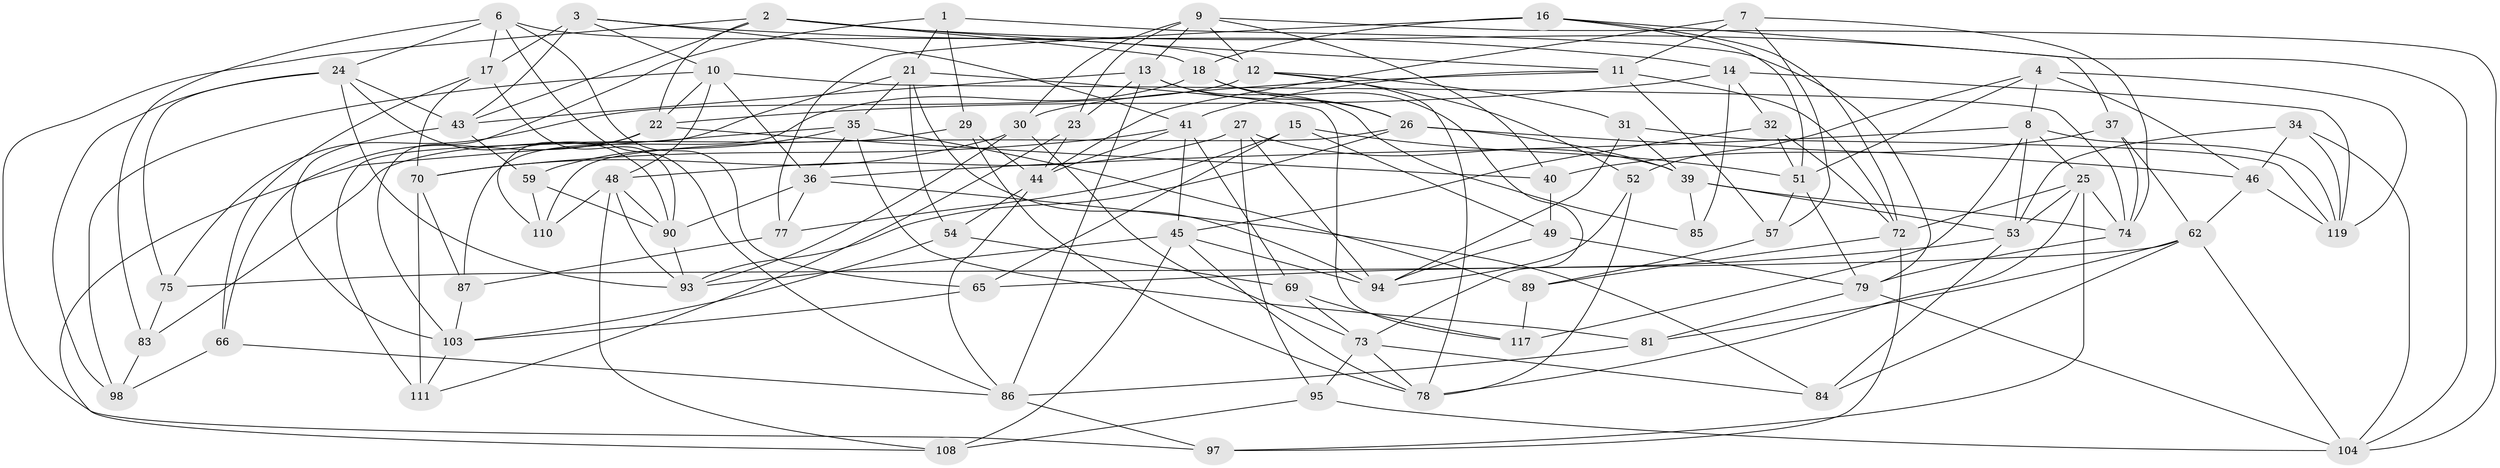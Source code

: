 // Generated by graph-tools (version 1.1) at 2025/52/02/27/25 19:52:29]
// undirected, 79 vertices, 198 edges
graph export_dot {
graph [start="1"]
  node [color=gray90,style=filled];
  1;
  2 [super="+118"];
  3 [super="+5"];
  4 [super="+114"];
  6 [super="+63"];
  7;
  8 [super="+101"];
  9 [super="+33"];
  10 [super="+19"];
  11 [super="+20"];
  12 [super="+68"];
  13 [super="+50"];
  14 [super="+42"];
  15;
  16 [super="+112"];
  17 [super="+71"];
  18 [super="+109"];
  21 [super="+106"];
  22 [super="+38"];
  23;
  24 [super="+47"];
  25 [super="+28"];
  26 [super="+113"];
  27;
  29;
  30 [super="+61"];
  31;
  32;
  34;
  35 [super="+80"];
  36 [super="+56"];
  37;
  39 [super="+67"];
  40;
  41 [super="+64"];
  43 [super="+60"];
  44 [super="+116"];
  45 [super="+76"];
  46 [super="+82"];
  48 [super="+55"];
  49;
  51 [super="+58"];
  52;
  53 [super="+91"];
  54;
  57;
  59;
  62 [super="+120"];
  65;
  66;
  69;
  70 [super="+99"];
  72 [super="+96"];
  73 [super="+100"];
  74 [super="+88"];
  75;
  77;
  78 [super="+92"];
  79 [super="+115"];
  81;
  83;
  84;
  85;
  86 [super="+122"];
  87;
  89;
  90 [super="+121"];
  93 [super="+124"];
  94 [super="+102"];
  95;
  97;
  98;
  103 [super="+105"];
  104 [super="+107"];
  108;
  110;
  111;
  117;
  119 [super="+123"];
  1 -- 29;
  1 -- 79;
  1 -- 103;
  1 -- 21;
  2 -- 43;
  2 -- 97;
  2 -- 104;
  2 -- 11;
  2 -- 22;
  2 -- 18;
  3 -- 41;
  3 -- 14;
  3 -- 17 [weight=2];
  3 -- 10;
  3 -- 43;
  4 -- 119;
  4 -- 52;
  4 -- 8;
  4 -- 46 [weight=2];
  4 -- 51;
  6 -- 12;
  6 -- 83;
  6 -- 17;
  6 -- 24;
  6 -- 65;
  6 -- 86;
  7 -- 44;
  7 -- 57;
  7 -- 11;
  7 -- 74;
  8 -- 25;
  8 -- 119;
  8 -- 117;
  8 -- 36;
  8 -- 53;
  9 -- 23;
  9 -- 30;
  9 -- 40;
  9 -- 13;
  9 -- 12;
  9 -- 104;
  10 -- 22;
  10 -- 74;
  10 -- 36;
  10 -- 98;
  10 -- 48;
  11 -- 72;
  11 -- 57;
  11 -- 30;
  11 -- 41;
  12 -- 75;
  12 -- 31;
  12 -- 52;
  12 -- 78;
  13 -- 23;
  13 -- 43;
  13 -- 86;
  13 -- 26;
  13 -- 85;
  14 -- 85 [weight=2];
  14 -- 32;
  14 -- 119;
  14 -- 22;
  15 -- 77;
  15 -- 65;
  15 -- 49;
  15 -- 51;
  16 -- 77;
  16 -- 37;
  16 -- 18 [weight=2];
  16 -- 72;
  16 -- 51;
  17 -- 66;
  17 -- 90;
  17 -- 70;
  18 -- 73;
  18 -- 87;
  18 -- 26;
  21 -- 111;
  21 -- 117;
  21 -- 35;
  21 -- 54;
  21 -- 94;
  22 -- 110;
  22 -- 40;
  22 -- 66;
  23 -- 111;
  23 -- 44;
  24 -- 98;
  24 -- 75;
  24 -- 43;
  24 -- 93;
  24 -- 90;
  25 -- 72;
  25 -- 53;
  25 -- 74;
  25 -- 97;
  25 -- 78;
  26 -- 39;
  26 -- 46;
  26 -- 93;
  26 -- 110;
  27 -- 95;
  27 -- 94;
  27 -- 39;
  27 -- 48;
  29 -- 78;
  29 -- 44;
  29 -- 83;
  30 -- 70 [weight=2];
  30 -- 73;
  30 -- 93;
  31 -- 119;
  31 -- 94;
  31 -- 39;
  32 -- 72;
  32 -- 45;
  32 -- 51;
  34 -- 104;
  34 -- 119;
  34 -- 53;
  34 -- 46;
  35 -- 89;
  35 -- 59;
  35 -- 108;
  35 -- 81;
  35 -- 36;
  36 -- 77;
  36 -- 84;
  36 -- 90;
  37 -- 62;
  37 -- 40;
  37 -- 74;
  39 -- 85;
  39 -- 53;
  39 -- 74;
  40 -- 49;
  41 -- 45;
  41 -- 70;
  41 -- 44;
  41 -- 69;
  43 -- 59;
  43 -- 103;
  44 -- 54;
  44 -- 86;
  45 -- 108;
  45 -- 78;
  45 -- 93;
  45 -- 94;
  46 -- 62;
  46 -- 119;
  48 -- 108;
  48 -- 93;
  48 -- 90;
  48 -- 110;
  49 -- 79;
  49 -- 94;
  51 -- 57;
  51 -- 79;
  52 -- 78;
  52 -- 94;
  53 -- 84;
  53 -- 65;
  54 -- 69;
  54 -- 103;
  57 -- 89;
  59 -- 90;
  59 -- 110;
  62 -- 84;
  62 -- 81;
  62 -- 75;
  62 -- 104;
  65 -- 103;
  66 -- 86;
  66 -- 98;
  69 -- 73;
  69 -- 117;
  70 -- 87;
  70 -- 111;
  72 -- 89;
  72 -- 97;
  73 -- 95;
  73 -- 84;
  73 -- 78;
  74 -- 79;
  75 -- 83;
  77 -- 87;
  79 -- 81;
  79 -- 104;
  81 -- 86;
  83 -- 98;
  86 -- 97;
  87 -- 103;
  89 -- 117;
  90 -- 93;
  95 -- 104;
  95 -- 108;
  103 -- 111;
}
